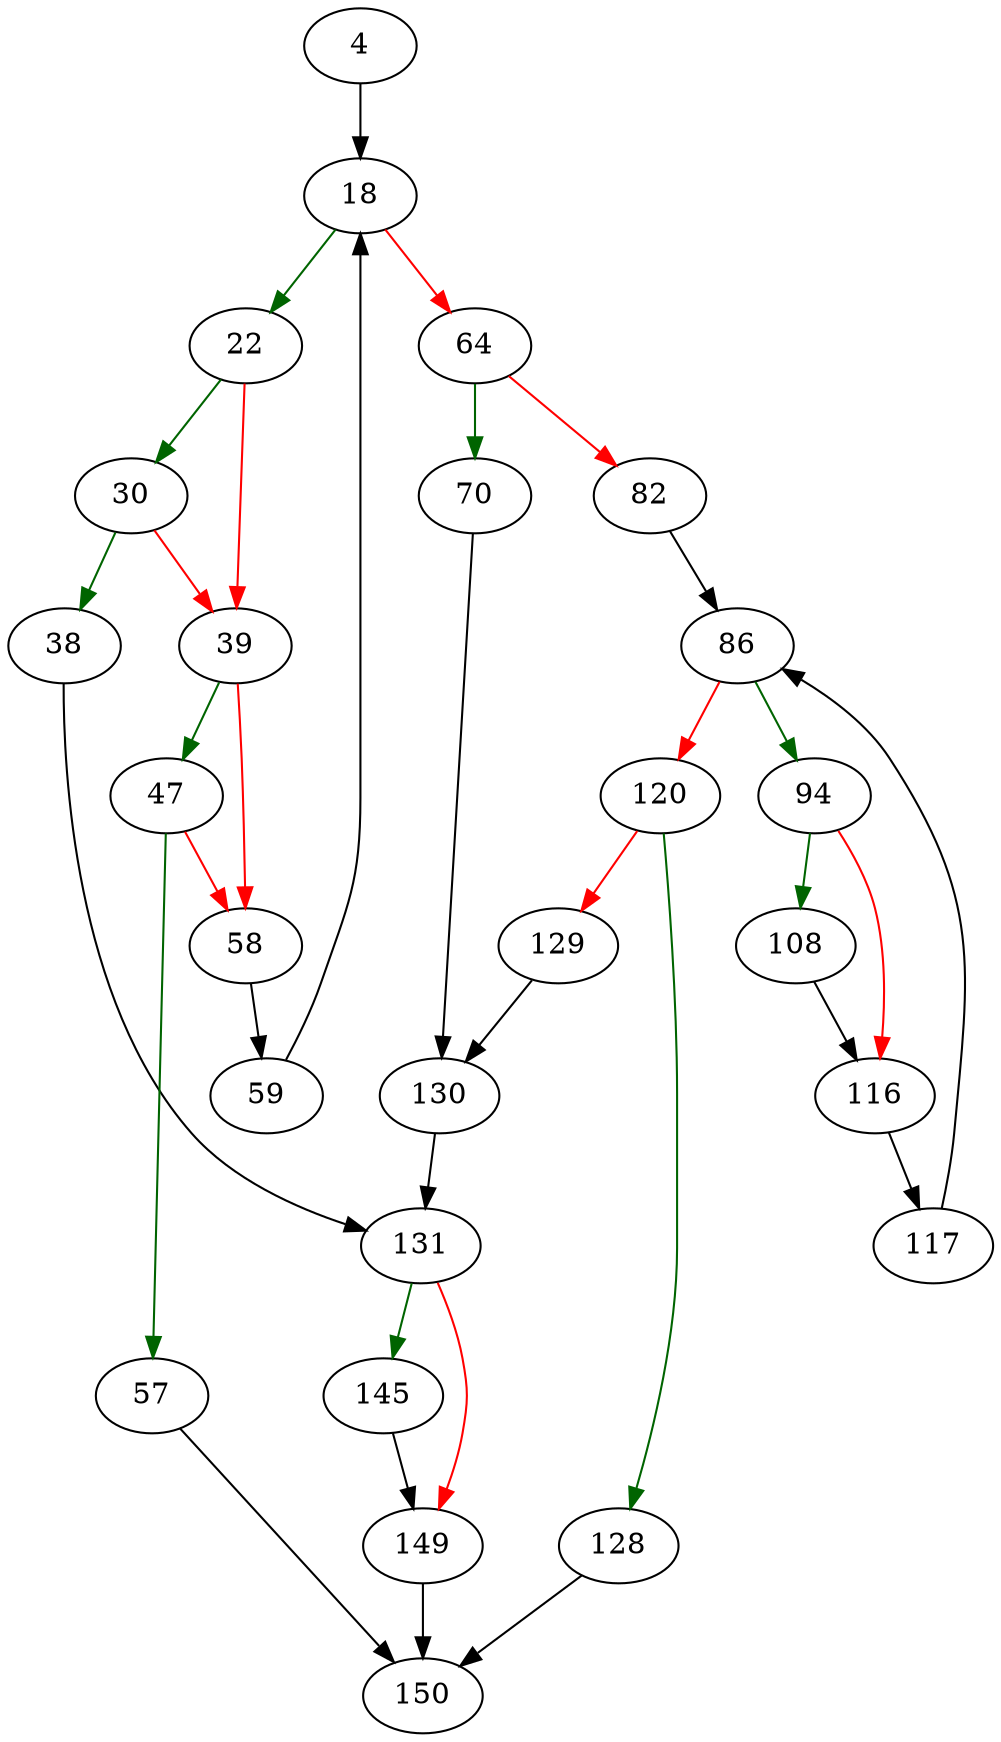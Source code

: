 strict digraph "whereOrInsert" {
	// Node definitions.
	4 [entry=true];
	18;
	22;
	64;
	30;
	39;
	38;
	131;
	47;
	58;
	57;
	150;
	59;
	70;
	82;
	130;
	86;
	94;
	120;
	108;
	116;
	117;
	128;
	129;
	145;
	149;

	// Edge definitions.
	4 -> 18;
	18 -> 22 [
		color=darkgreen
		cond=true
	];
	18 -> 64 [
		color=red
		cond=false
	];
	22 -> 30 [
		color=darkgreen
		cond=true
	];
	22 -> 39 [
		color=red
		cond=false
	];
	64 -> 70 [
		color=darkgreen
		cond=true
	];
	64 -> 82 [
		color=red
		cond=false
	];
	30 -> 39 [
		color=red
		cond=false
	];
	30 -> 38 [
		color=darkgreen
		cond=true
	];
	39 -> 47 [
		color=darkgreen
		cond=true
	];
	39 -> 58 [
		color=red
		cond=false
	];
	38 -> 131;
	131 -> 145 [
		color=darkgreen
		cond=true
	];
	131 -> 149 [
		color=red
		cond=false
	];
	47 -> 58 [
		color=red
		cond=false
	];
	47 -> 57 [
		color=darkgreen
		cond=true
	];
	58 -> 59;
	57 -> 150;
	59 -> 18;
	70 -> 130;
	82 -> 86;
	130 -> 131;
	86 -> 94 [
		color=darkgreen
		cond=true
	];
	86 -> 120 [
		color=red
		cond=false
	];
	94 -> 108 [
		color=darkgreen
		cond=true
	];
	94 -> 116 [
		color=red
		cond=false
	];
	120 -> 128 [
		color=darkgreen
		cond=true
	];
	120 -> 129 [
		color=red
		cond=false
	];
	108 -> 116;
	116 -> 117;
	117 -> 86;
	128 -> 150;
	129 -> 130;
	145 -> 149;
	149 -> 150;
}